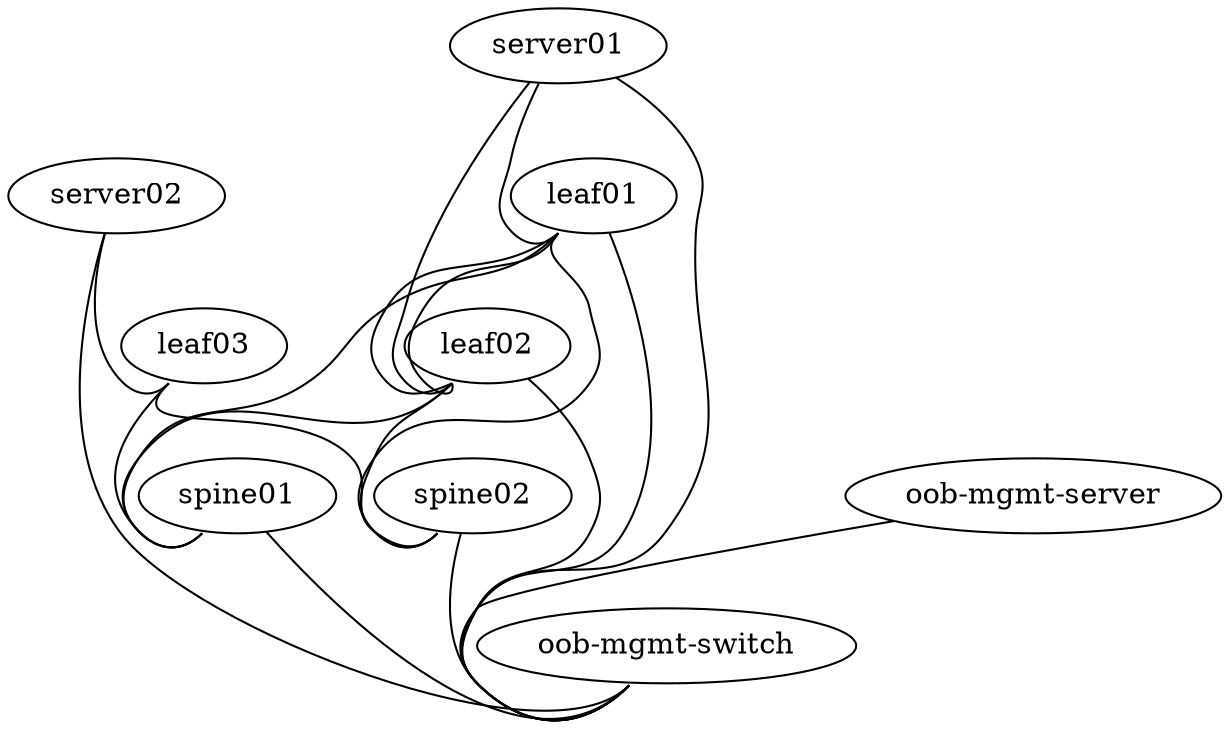 graph vx {
"leaf01" [function="leaf" memory="512" config="./helper_scripts/config_switch.sh" ]
"leaf02" [function="leaf" memory="512" config="./helper_scripts/config_switch.sh" ]
"leaf03" [function="leaf" memory="512" config="./helper_scripts/config_switch.sh" ]
"spine01" [function="spine" memory="512" config="./helper_scripts/config_switch.sh" ]
"spine02" [function="spine" memory="512" config="./helper_scripts/config_switch.sh" ]
"server01" [function="host" memory="512" config="./helper_scripts/config_server.sh" ]
"server02" [function="host" memory="512" config="./helper_scripts/config_server.sh" ]
"oob-mgmt-switch" [function="oob-switch" vagrant="eth0" os="CumulusCommunity/cumulus-vx" memory="512" config="./helper_scripts/config_oob_switch.sh" ]
"oob-mgmt-server" [function="oob-server" vagrant="eth0" os="CumulusCommunity/vx_oob_server" version="1.0.4" memory="512" config="./helper_scripts/config_oob_server.sh" ]

"leaf01":"swp5" -- "spine01":"swp2"
"leaf02":"swp5" -- "spine01":"swp1"
"leaf03":"swp5" -- "spine01":"swp3"
"leaf01":"swp6" -- "spine02":"swp2"
"leaf02":"swp6" -- "spine02":"swp1"
"leaf03":"swp6" -- "spine02":"swp3"

"leaf01":"swp15" -- "leaf02":"swp1"
"leaf01":"swp16" -- "leaf02":"swp2"

"server01":"eth1" -- "leaf01":"swp7" [left_mac="00:03:00:11:11:01"]
"server01":"eth2" -- "leaf02":"swp7" [left_mac="00:03:00:11:11:02"]
"server02":"eth1" -- "leaf03":"swp7" [left_mac="00:03:00:22:22:01"]

"oob-mgmt-server":"eth1" -- "oob-mgmt-switch":"swp1" [right_mac="a0:00:00:00:00:61"]
"server01":"eth0" -- "oob-mgmt-switch":"swp2" [left_mac="a0:00:00:00:00:31"]
"server02":"eth0" -- "oob-mgmt-switch":"swp3" [left_mac="a0:00:00:00:00:32"]
"leaf01":"eth0" -- "oob-mgmt-switch":"swp6" [left_mac="a0:00:00:00:00:11"]
"leaf02":"eth0" -- "oob-mgmt-switch":"swp7" [left_mac="a0:00:00:00:00:12"]
"spine01":"eth0" -- "oob-mgmt-switch":"swp8" [left_mac="a0:00:00:00:00:13"]
"spine02":"eth0" -- "oob-mgmt-switch":"swp9" [left_mac="a0:00:00:00:00:14"]


}